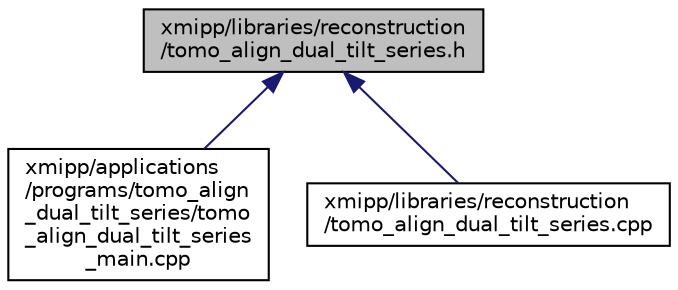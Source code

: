 digraph "xmipp/libraries/reconstruction/tomo_align_dual_tilt_series.h"
{
  edge [fontname="Helvetica",fontsize="10",labelfontname="Helvetica",labelfontsize="10"];
  node [fontname="Helvetica",fontsize="10",shape=record];
  Node51 [label="xmipp/libraries/reconstruction\l/tomo_align_dual_tilt_series.h",height=0.2,width=0.4,color="black", fillcolor="grey75", style="filled", fontcolor="black"];
  Node51 -> Node52 [dir="back",color="midnightblue",fontsize="10",style="solid",fontname="Helvetica"];
  Node52 [label="xmipp/applications\l/programs/tomo_align\l_dual_tilt_series/tomo\l_align_dual_tilt_series\l_main.cpp",height=0.2,width=0.4,color="black", fillcolor="white", style="filled",URL="$tomo__align__dual__tilt__series__main_8cpp.html"];
  Node51 -> Node53 [dir="back",color="midnightblue",fontsize="10",style="solid",fontname="Helvetica"];
  Node53 [label="xmipp/libraries/reconstruction\l/tomo_align_dual_tilt_series.cpp",height=0.2,width=0.4,color="black", fillcolor="white", style="filled",URL="$tomo__align__dual__tilt__series_8cpp.html"];
}
